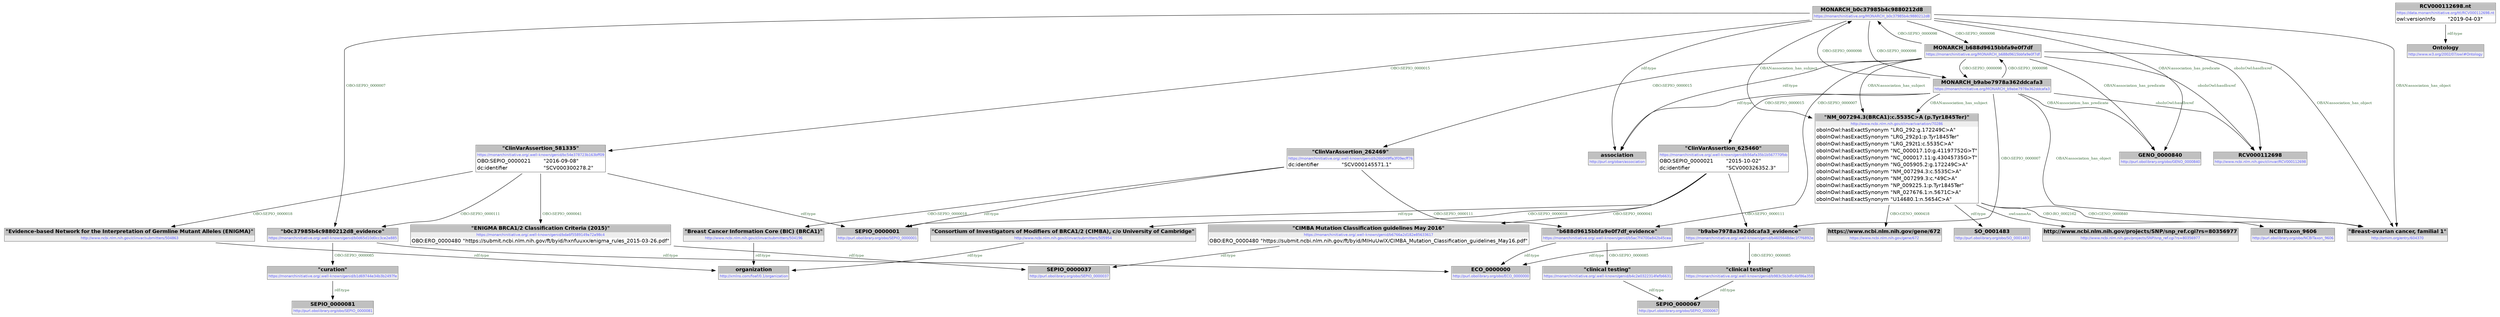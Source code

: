digraph { 
 node [ fontname="DejaVu Sans" ] ; 
	node2 -> node3 [ color=BLACK, label=< <font point-size='10' color='#336633'>OBO:SEPIO_0000098</font> > ] ;
	node3 -> node5 [ color=BLACK, label=< <font point-size='10' color='#336633'>OBO:SEPIO_0000007</font> > ] ;
	node6 -> node2 [ color=BLACK, label=< <font point-size='10' color='#336633'>OBO:SEPIO_0000098</font> > ] ;
	node7 -> node8 [ color=BLACK, label=< <font point-size='10' color='#336633'>rdf:type</font> > ] ;
	node6 -> node3 [ color=BLACK, label=< <font point-size='10' color='#336633'>OBO:SEPIO_0000098</font> > ] ;
	node9 -> node12 [ color=BLACK, label=< <font point-size='10' color='#336633'>OBO:GENO_0000418</font> > ] ;
	node13 -> node14 [ color=BLACK, label=< <font point-size='10' color='#336633'>rdf:type</font> > ] ;
	node17 -> node18 [ color=BLACK, label=< <font point-size='10' color='#336633'>rdf:type</font> > ] ;
	node4 -> node11 [ color=BLACK, label=< <font point-size='10' color='#336633'>OBO:SEPIO_0000041</font> > ] ;
	node6 -> node21 [ color=BLACK, label=< <font point-size='10' color='#336633'>rdf:type</font> > ] ;
	node16 -> node22 [ color=BLACK, label=< <font point-size='10' color='#336633'>rdf:type</font> > ] ;
	node10 -> node23 [ color=BLACK, label=< <font point-size='10' color='#336633'>rdf:type</font> > ] ;
	node2 -> node20 [ color=BLACK, label=< <font point-size='10' color='#336633'>OBO:SEPIO_0000007</font> > ] ;
	node24 -> node25 [ color=BLACK, label=< <font point-size='10' color='#336633'>OBO:SEPIO_0000018</font> > ] ;
	node2 -> node9 [ color=BLACK, label=< <font point-size='10' color='#336633'>OBAN:association_has_subject</font> > ] ;
	node9 -> node26 [ color=BLACK, label=< <font point-size='10' color='#336633'>OBO:RO_0002162</font> > ] ;
	node3 -> node24 [ color=BLACK, label=< <font point-size='10' color='#336633'>OBO:SEPIO_0000015</font> > ] ;
	node24 -> node8 [ color=BLACK, label=< <font point-size='10' color='#336633'>rdf:type</font> > ] ;
	node9 -> node27 [ color=BLACK, label=< <font point-size='10' color='#336633'>owl:sameAs</font> > ] ;
	node4 -> node17 [ color=BLACK, label=< <font point-size='10' color='#336633'>OBO:SEPIO_0000111</font> > ] ;
	node2 -> node28 [ color=BLACK, label=< <font point-size='10' color='#336633'>OBAN:association_has_predicate</font> > ] ;
	node6 -> node4 [ color=BLACK, label=< <font point-size='10' color='#336633'>OBO:SEPIO_0000015</font> > ] ;
	node1 -> node29 [ color=BLACK, label=< <font point-size='10' color='#336633'>rdf:type</font> > ] ;
	node2 -> node21 [ color=BLACK, label=< <font point-size='10' color='#336633'>rdf:type</font> > ] ;
	node5 -> node0 [ color=BLACK, label=< <font point-size='10' color='#336633'>OBO:SEPIO_0000085</font> > ] ;
	node2 -> node30 [ color=BLACK, label=< <font point-size='10' color='#336633'>OBAN:association_has_object</font> > ] ;
	node2 -> node7 [ color=BLACK, label=< <font point-size='10' color='#336633'>OBO:SEPIO_0000015</font> > ] ;
	node24 -> node5 [ color=BLACK, label=< <font point-size='10' color='#336633'>OBO:SEPIO_0000111</font> > ] ;
	node6 -> node9 [ color=BLACK, label=< <font point-size='10' color='#336633'>OBAN:association_has_subject</font> > ] ;
	node2 -> node6 [ color=BLACK, label=< <font point-size='10' color='#336633'>OBO:SEPIO_0000098</font> > ] ;
	node4 -> node16 [ color=BLACK, label=< <font point-size='10' color='#336633'>OBO:SEPIO_0000018</font> > ] ;
	node6 -> node31 [ color=BLACK, label=< <font point-size='10' color='#336633'>oboInOwl:hasdbxref</font> > ] ;
	node3 -> node28 [ color=BLACK, label=< <font point-size='10' color='#336633'>OBAN:association_has_predicate</font> > ] ;
	node3 -> node21 [ color=BLACK, label=< <font point-size='10' color='#336633'>rdf:type</font> > ] ;
	node20 -> node18 [ color=BLACK, label=< <font point-size='10' color='#336633'>rdf:type</font> > ] ;
	node3 -> node2 [ color=BLACK, label=< <font point-size='10' color='#336633'>OBO:SEPIO_0000098</font> > ] ;
	node2 -> node31 [ color=BLACK, label=< <font point-size='10' color='#336633'>oboInOwl:hasdbxref</font> > ] ;
	node6 -> node30 [ color=BLACK, label=< <font point-size='10' color='#336633'>OBAN:association_has_object</font> > ] ;
	node19 -> node32 [ color=BLACK, label=< <font point-size='10' color='#336633'>rdf:type</font> > ] ;
	node15 -> node22 [ color=BLACK, label=< <font point-size='10' color='#336633'>rdf:type</font> > ] ;
	node3 -> node30 [ color=BLACK, label=< <font point-size='10' color='#336633'>OBAN:association_has_object</font> > ] ;
	node5 -> node18 [ color=BLACK, label=< <font point-size='10' color='#336633'>rdf:type</font> > ] ;
	node4 -> node8 [ color=BLACK, label=< <font point-size='10' color='#336633'>rdf:type</font> > ] ;
	node17 -> node19 [ color=BLACK, label=< <font point-size='10' color='#336633'>OBO:SEPIO_0000085</font> > ] ;
	node6 -> node28 [ color=BLACK, label=< <font point-size='10' color='#336633'>OBAN:association_has_predicate</font> > ] ;
	node7 -> node13 [ color=BLACK, label=< <font point-size='10' color='#336633'>OBO:SEPIO_0000041</font> > ] ;
	node20 -> node10 [ color=BLACK, label=< <font point-size='10' color='#336633'>OBO:SEPIO_0000085</font> > ] ;
	node3 -> node6 [ color=BLACK, label=< <font point-size='10' color='#336633'>OBO:SEPIO_0000098</font> > ] ;
	node3 -> node9 [ color=BLACK, label=< <font point-size='10' color='#336633'>OBAN:association_has_subject</font> > ] ;
	node9 -> node33 [ color=BLACK, label=< <font point-size='10' color='#336633'>rdf:type</font> > ] ;
	node11 -> node14 [ color=BLACK, label=< <font point-size='10' color='#336633'>rdf:type</font> > ] ;
	node25 -> node22 [ color=BLACK, label=< <font point-size='10' color='#336633'>rdf:type</font> > ] ;
	node7 -> node15 [ color=BLACK, label=< <font point-size='10' color='#336633'>OBO:SEPIO_0000018</font> > ] ;
	node3 -> node31 [ color=BLACK, label=< <font point-size='10' color='#336633'>oboInOwl:hasdbxref</font> > ] ;
	node9 -> node30 [ color=BLACK, label=< <font point-size='10' color='#336633'>OBO:GENO_0000840</font> > ] ;
	node0 -> node32 [ color=BLACK, label=< <font point-size='10' color='#336633'>rdf:type</font> > ] ;
	node7 -> node20 [ color=BLACK, label=< <font point-size='10' color='#336633'>OBO:SEPIO_0000111</font> > ] ;
	node6 -> node17 [ color=BLACK, label=< <font point-size='10' color='#336633'>OBO:SEPIO_0000007</font> > ] ;
# http://www.ncbi.nlm.nih.gov/clinvar/variation/70286 node9
node9 [ shape=none, color=black label=< <table color='#666666' cellborder='0' cellspacing='0' border='1'><tr><td colspan='2' bgcolor='grey'><B>&quot;NM_007294.3(BRCA1):c.5535C&gt;A (p.Tyr1845Ter)&quot;</B></td></tr><tr><td href='http://www.ncbi.nlm.nih.gov/clinvar/variation/70286' bgcolor='#eeeeee' colspan='2'><font point-size='10' color='#6666ff'>http://www.ncbi.nlm.nih.gov/clinvar/variation/70286</font></td></tr><tr><td align='left'>oboInOwl:hasExactSynonym</td><td align='left'>&quot;LRG_292:g.172249C&gt;A&quot;</td></tr><tr><td align='left'>oboInOwl:hasExactSynonym</td><td align='left'>&quot;LRG_292p1:p.Tyr1845Ter&quot;</td></tr><tr><td align='left'>oboInOwl:hasExactSynonym</td><td align='left'>&quot;LRG_292t1:c.5535C&gt;A&quot;</td></tr><tr><td align='left'>oboInOwl:hasExactSynonym</td><td align='left'>&quot;NC_000017.10:g.41197752G&gt;T&quot;</td></tr><tr><td align='left'>oboInOwl:hasExactSynonym</td><td align='left'>&quot;NC_000017.11:g.43045735G&gt;T&quot;</td></tr><tr><td align='left'>oboInOwl:hasExactSynonym</td><td align='left'>&quot;NG_005905.2:g.172249C&gt;A&quot;</td></tr><tr><td align='left'>oboInOwl:hasExactSynonym</td><td align='left'>&quot;NM_007294.3:c.5535C&gt;A&quot;</td></tr><tr><td align='left'>oboInOwl:hasExactSynonym</td><td align='left'>&quot;NM_007299.3:c.*49C&gt;A&quot;</td></tr><tr><td align='left'>oboInOwl:hasExactSynonym</td><td align='left'>&quot;NP_009225.1:p.Tyr1845Ter&quot;</td></tr><tr><td align='left'>oboInOwl:hasExactSynonym</td><td align='left'>&quot;NR_027676.1:n.5671C&gt;A&quot;</td></tr><tr><td align='left'>oboInOwl:hasExactSynonym</td><td align='left'>&quot;U14680.1:n.5654C&gt;A&quot;</td></tr></table> > ] 
# https://monarchinitiative.org/.well-known/genid/b56afa35b1b567770fbb node4
node4 [ shape=none, color=black label=< <table color='#666666' cellborder='0' cellspacing='0' border='1'><tr><td colspan='2' bgcolor='grey'><B>&quot;ClinVarAssertion_625460&quot;</B></td></tr><tr><td href='https://monarchinitiative.org/.well-known/genid/b56afa35b1b567770fbb' bgcolor='#eeeeee' colspan='2'><font point-size='10' color='#6666ff'>https://monarchinitiative.org/.well-known/genid/b56afa35b1b567770fbb</font></td></tr><tr><td align='left'>OBO:SEPIO_0000021</td><td align='left'>&quot;2015-10-02&quot;</td></tr><tr><td align='left'>dc:identifier</td><td align='left'>&quot;SCV000326352.3&quot;</td></tr></table> > ] 
# https://monarchinitiative.org/.well-known/genid/b1d69744e34b3b2497fe node10
node10 [ shape=none, color=black label=< <table color='#666666' cellborder='0' cellspacing='0' border='1'><tr><td colspan='2' bgcolor='grey'><B>&quot;curation&quot;</B></td></tr><tr><td href='https://monarchinitiative.org/.well-known/genid/b1d69744e34b3b2497fe' bgcolor='#eeeeee' colspan='2'><font point-size='10' color='#6666ff'>https://monarchinitiative.org/.well-known/genid/b1d69744e34b3b2497fe</font></td></tr></table> > ] 
# http://www.ncbi.nlm.nih.gov/clinvar/submitters/504863 node15
node15 [ shape=none, color=black label=< <table color='#666666' cellborder='0' cellspacing='0' border='1'><tr><td colspan='2' bgcolor='grey'><B>&quot;Evidence-based Network for the Interpretation of Germline Mutant Alleles (ENIGMA)&quot;</B></td></tr><tr><td href='http://www.ncbi.nlm.nih.gov/clinvar/submitters/504863' bgcolor='#eeeeee' colspan='2'><font point-size='10' color='#6666ff'>http://www.ncbi.nlm.nih.gov/clinvar/submitters/504863</font></td></tr></table> > ] 
# https://monarchinitiative.org/.well-known/genid/bc54e378723b163bff09 node7
node7 [ shape=none, color=black label=< <table color='#666666' cellborder='0' cellspacing='0' border='1'><tr><td colspan='2' bgcolor='grey'><B>&quot;ClinVarAssertion_581335&quot;</B></td></tr><tr><td href='https://monarchinitiative.org/.well-known/genid/bc54e378723b163bff09' bgcolor='#eeeeee' colspan='2'><font point-size='10' color='#6666ff'>https://monarchinitiative.org/.well-known/genid/bc54e378723b163bff09</font></td></tr><tr><td align='left'>OBO:SEPIO_0000021</td><td align='left'>&quot;2016-09-08&quot;</td></tr><tr><td align='left'>dc:identifier</td><td align='left'>&quot;SCV000300278.2&quot;</td></tr></table> > ] 
# http://purl.obolibrary.org/obo/SEPIO_0000037 node14
node14 [ shape=none, color=black label=< <table color='#666666' cellborder='0' cellspacing='0' border='1'><tr><td colspan='2' bgcolor='grey'><B>SEPIO_0000037</B></td></tr><tr><td href='http://purl.obolibrary.org/obo/SEPIO_0000037' bgcolor='#eeeeee' colspan='2'><font point-size='10' color='#6666ff'>http://purl.obolibrary.org/obo/SEPIO_0000037</font></td></tr></table> > ] 
# http://purl.obolibrary.org/obo/GENO_0000840 node28
node28 [ shape=none, color=black label=< <table color='#666666' cellborder='0' cellspacing='0' border='1'><tr><td colspan='2' bgcolor='grey'><B>GENO_0000840</B></td></tr><tr><td href='http://purl.obolibrary.org/obo/GENO_0000840' bgcolor='#eeeeee' colspan='2'><font point-size='10' color='#6666ff'>http://purl.obolibrary.org/obo/GENO_0000840</font></td></tr></table> > ] 
# http://purl.obolibrary.org/obo/SO_0001483 node33
node33 [ shape=none, color=black label=< <table color='#666666' cellborder='0' cellspacing='0' border='1'><tr><td colspan='2' bgcolor='grey'><B>SO_0001483</B></td></tr><tr><td href='http://purl.obolibrary.org/obo/SO_0001483' bgcolor='#eeeeee' colspan='2'><font point-size='10' color='#6666ff'>http://purl.obolibrary.org/obo/SO_0001483</font></td></tr></table> > ] 
# http://www.w3.org/2002/07/owl#Ontology node29
node29 [ shape=none, color=black label=< <table color='#666666' cellborder='0' cellspacing='0' border='1'><tr><td colspan='2' bgcolor='grey'><B>Ontology</B></td></tr><tr><td href='http://www.w3.org/2002/07/owl#Ontology' bgcolor='#eeeeee' colspan='2'><font point-size='10' color='#6666ff'>http://www.w3.org/2002/07/owl#Ontology</font></td></tr></table> > ] 
# https://data.monarchinitiative.org/ttl/RCV000112698.nt node1
node1 [ shape=none, color=black label=< <table color='#666666' cellborder='0' cellspacing='0' border='1'><tr><td colspan='2' bgcolor='grey'><B>RCV000112698.nt</B></td></tr><tr><td href='https://data.monarchinitiative.org/ttl/RCV000112698.nt' bgcolor='#eeeeee' colspan='2'><font point-size='10' color='#6666ff'>https://data.monarchinitiative.org/ttl/RCV000112698.nt</font></td></tr><tr><td align='left'>owl:versionInfo</td><td align='left'>&quot;2019-04-03&quot;</td></tr></table> > ] 
# https://monarchinitiative.org/MONARCH_b688d9615bbfa9e0f7df node3
node3 [ shape=none, color=black label=< <table color='#666666' cellborder='0' cellspacing='0' border='1'><tr><td colspan='2' bgcolor='grey'><B>MONARCH_b688d9615bbfa9e0f7df</B></td></tr><tr><td href='https://monarchinitiative.org/MONARCH_b688d9615bbfa9e0f7df' bgcolor='#eeeeee' colspan='2'><font point-size='10' color='#6666ff'>https://monarchinitiative.org/MONARCH_b688d9615bbfa9e0f7df</font></td></tr></table> > ] 
# https://monarchinitiative.org/.well-known/genid/bda6f5589149a72a98c4 node13
node13 [ shape=none, color=black label=< <table color='#666666' cellborder='0' cellspacing='0' border='1'><tr><td colspan='2' bgcolor='grey'><B>&quot;ENIGMA BRCA1/2 Classification Criteria (2015)&quot;</B></td></tr><tr><td href='https://monarchinitiative.org/.well-known/genid/bda6f5589149a72a98c4' bgcolor='#eeeeee' colspan='2'><font point-size='10' color='#6666ff'>https://monarchinitiative.org/.well-known/genid/bda6f5589149a72a98c4</font></td></tr><tr><td align='left'>OBO:ERO_0000480</td><td align='left'>&quot;https://submit.ncbi.nlm.nih.gov/ft/byid/hxnfuuxx/enigma_rules_2015-03-26.pdf&quot;</td></tr></table> > ] 
# https://monarchinitiative.org/MONARCH_b9abe7978a362ddcafa3 node6
node6 [ shape=none, color=black label=< <table color='#666666' cellborder='0' cellspacing='0' border='1'><tr><td colspan='2' bgcolor='grey'><B>MONARCH_b9abe7978a362ddcafa3</B></td></tr><tr><td href='https://monarchinitiative.org/MONARCH_b9abe7978a362ddcafa3' bgcolor='#eeeeee' colspan='2'><font point-size='10' color='#6666ff'>https://monarchinitiative.org/MONARCH_b9abe7978a362ddcafa3</font></td></tr></table> > ] 
# https://monarchinitiative.org/.well-known/genid/b26b049ffa3f09ecff76 node24
node24 [ shape=none, color=black label=< <table color='#666666' cellborder='0' cellspacing='0' border='1'><tr><td colspan='2' bgcolor='grey'><B>&quot;ClinVarAssertion_262469&quot;</B></td></tr><tr><td href='https://monarchinitiative.org/.well-known/genid/b26b049ffa3f09ecff76' bgcolor='#eeeeee' colspan='2'><font point-size='10' color='#6666ff'>https://monarchinitiative.org/.well-known/genid/b26b049ffa3f09ecff76</font></td></tr><tr><td align='left'>dc:identifier</td><td align='left'>&quot;SCV000145571.1&quot;</td></tr></table> > ] 
# http://www.ncbi.nlm.nih.gov/clinvar/submitters/504196 node25
node25 [ shape=none, color=black label=< <table color='#666666' cellborder='0' cellspacing='0' border='1'><tr><td colspan='2' bgcolor='grey'><B>&quot;Breast Cancer Information Core (BIC) (BRCA1)&quot;</B></td></tr><tr><td href='http://www.ncbi.nlm.nih.gov/clinvar/submitters/504196' bgcolor='#eeeeee' colspan='2'><font point-size='10' color='#6666ff'>http://www.ncbi.nlm.nih.gov/clinvar/submitters/504196</font></td></tr></table> > ] 
# http://xmlns.com/foaf/0.1/organization node22
node22 [ shape=none, color=black label=< <table color='#666666' cellborder='0' cellspacing='0' border='1'><tr><td colspan='2' bgcolor='grey'><B>organization</B></td></tr><tr><td href='http://xmlns.com/foaf/0.1/organization' bgcolor='#eeeeee' colspan='2'><font point-size='10' color='#6666ff'>http://xmlns.com/foaf/0.1/organization</font></td></tr></table> > ] 
# http://www.ncbi.nlm.nih.gov/clinvar/RCV000112698 node31
node31 [ shape=none, color=black label=< <table color='#666666' cellborder='0' cellspacing='0' border='1'><tr><td colspan='2' bgcolor='grey'><B>RCV000112698</B></td></tr><tr><td href='http://www.ncbi.nlm.nih.gov/clinvar/RCV000112698' bgcolor='#eeeeee' colspan='2'><font point-size='10' color='#6666ff'>http://www.ncbi.nlm.nih.gov/clinvar/RCV000112698</font></td></tr></table> > ] 
# https://monarchinitiative.org/.well-known/genid/b5ac7f4700a842b45cea node5
node5 [ shape=none, color=black label=< <table color='#666666' cellborder='0' cellspacing='0' border='1'><tr><td colspan='2' bgcolor='grey'><B>&quot;b688d9615bbfa9e0f7df_evidence&quot;</B></td></tr><tr><td href='https://monarchinitiative.org/.well-known/genid/b5ac7f4700a842b45cea' bgcolor='#eeeeee' colspan='2'><font point-size='10' color='#6666ff'>https://monarchinitiative.org/.well-known/genid/b5ac7f4700a842b45cea</font></td></tr></table> > ] 
# http://www.ncbi.nlm.nih.gov/projects/SNP/snp_ref.cgi?rs=80356977 node27
node27 [ shape=none, color=black label=< <table color='#666666' cellborder='0' cellspacing='0' border='1'><tr><td colspan='2' bgcolor='grey'><B>http://www.ncbi.nlm.nih.gov/projects/SNP/snp_ref.cgi?rs=80356977</B></td></tr><tr><td href='http://www.ncbi.nlm.nih.gov/projects/SNP/snp_ref.cgi?rs=80356977' bgcolor='#eeeeee' colspan='2'><font point-size='10' color='#6666ff'>http://www.ncbi.nlm.nih.gov/projects/SNP/snp_ref.cgi?rs=80356977</font></td></tr></table> > ] 
# http://purl.obolibrary.org/obo/SEPIO_0000081 node23
node23 [ shape=none, color=black label=< <table color='#666666' cellborder='0' cellspacing='0' border='1'><tr><td colspan='2' bgcolor='grey'><B>SEPIO_0000081</B></td></tr><tr><td href='http://purl.obolibrary.org/obo/SEPIO_0000081' bgcolor='#eeeeee' colspan='2'><font point-size='10' color='#6666ff'>http://purl.obolibrary.org/obo/SEPIO_0000081</font></td></tr></table> > ] 
# http://purl.obolibrary.org/obo/NCBITaxon_9606 node26
node26 [ shape=none, color=black label=< <table color='#666666' cellborder='0' cellspacing='0' border='1'><tr><td colspan='2' bgcolor='grey'><B>NCBITaxon_9606</B></td></tr><tr><td href='http://purl.obolibrary.org/obo/NCBITaxon_9606' bgcolor='#eeeeee' colspan='2'><font point-size='10' color='#6666ff'>http://purl.obolibrary.org/obo/NCBITaxon_9606</font></td></tr></table> > ] 
# https://monarchinitiative.org/MONARCH_b0c37985b4c9880212d8 node2
node2 [ shape=none, color=black label=< <table color='#666666' cellborder='0' cellspacing='0' border='1'><tr><td colspan='2' bgcolor='grey'><B>MONARCH_b0c37985b4c9880212d8</B></td></tr><tr><td href='https://monarchinitiative.org/MONARCH_b0c37985b4c9880212d8' bgcolor='#eeeeee' colspan='2'><font point-size='10' color='#6666ff'>https://monarchinitiative.org/MONARCH_b0c37985b4c9880212d8</font></td></tr></table> > ] 
# https://monarchinitiative.org/.well-known/genid/b983c5b3dfc4bf86a358 node19
node19 [ shape=none, color=black label=< <table color='#666666' cellborder='0' cellspacing='0' border='1'><tr><td colspan='2' bgcolor='grey'><B>&quot;clinical testing&quot;</B></td></tr><tr><td href='https://monarchinitiative.org/.well-known/genid/b983c5b3dfc4bf86a358' bgcolor='#eeeeee' colspan='2'><font point-size='10' color='#6666ff'>https://monarchinitiative.org/.well-known/genid/b983c5b3dfc4bf86a358</font></td></tr></table> > ] 
# http://omim.org/entry/604370 node30
node30 [ shape=none, color=black label=< <table color='#666666' cellborder='0' cellspacing='0' border='1'><tr><td colspan='2' bgcolor='grey'><B>&quot;Breast-ovarian cancer, familial 1&quot;</B></td></tr><tr><td href='http://omim.org/entry/604370' bgcolor='#eeeeee' colspan='2'><font point-size='10' color='#6666ff'>http://omim.org/entry/604370</font></td></tr></table> > ] 
# https://monarchinitiative.org/.well-known/genid/b6766a2d182e85633617 node11
node11 [ shape=none, color=black label=< <table color='#666666' cellborder='0' cellspacing='0' border='1'><tr><td colspan='2' bgcolor='grey'><B>&quot;CIMBA Mutation Classification guidelines May 2016&quot;</B></td></tr><tr><td href='https://monarchinitiative.org/.well-known/genid/b6766a2d182e85633617' bgcolor='#eeeeee' colspan='2'><font point-size='10' color='#6666ff'>https://monarchinitiative.org/.well-known/genid/b6766a2d182e85633617</font></td></tr><tr><td align='left'>OBO:ERO_0000480</td><td align='left'>&quot;https://submit.ncbi.nlm.nih.gov/ft/byid/MIHuUwlX/CIMBA_Mutation_Classification_guidelines_May16.pdf&quot;</td></tr></table> > ] 
# https://monarchinitiative.org/.well-known/genid/b0d65d10d0cc3ce2e885 node20
node20 [ shape=none, color=black label=< <table color='#666666' cellborder='0' cellspacing='0' border='1'><tr><td colspan='2' bgcolor='grey'><B>&quot;b0c37985b4c9880212d8_evidence&quot;</B></td></tr><tr><td href='https://monarchinitiative.org/.well-known/genid/b0d65d10d0cc3ce2e885' bgcolor='#eeeeee' colspan='2'><font point-size='10' color='#6666ff'>https://monarchinitiative.org/.well-known/genid/b0d65d10d0cc3ce2e885</font></td></tr></table> > ] 
# https://www.ncbi.nlm.nih.gov/gene/672 node12
node12 [ shape=none, color=black label=< <table color='#666666' cellborder='0' cellspacing='0' border='1'><tr><td colspan='2' bgcolor='grey'><B>https://www.ncbi.nlm.nih.gov/gene/672</B></td></tr><tr><td href='https://www.ncbi.nlm.nih.gov/gene/672' bgcolor='#eeeeee' colspan='2'><font point-size='10' color='#6666ff'>https://www.ncbi.nlm.nih.gov/gene/672</font></td></tr></table> > ] 
# http://purl.org/oban/association node21
node21 [ shape=none, color=black label=< <table color='#666666' cellborder='0' cellspacing='0' border='1'><tr><td colspan='2' bgcolor='grey'><B>association</B></td></tr><tr><td href='http://purl.org/oban/association' bgcolor='#eeeeee' colspan='2'><font point-size='10' color='#6666ff'>http://purl.org/oban/association</font></td></tr></table> > ] 
# http://purl.obolibrary.org/obo/SEPIO_0000067 node32
node32 [ shape=none, color=black label=< <table color='#666666' cellborder='0' cellspacing='0' border='1'><tr><td colspan='2' bgcolor='grey'><B>SEPIO_0000067</B></td></tr><tr><td href='http://purl.obolibrary.org/obo/SEPIO_0000067' bgcolor='#eeeeee' colspan='2'><font point-size='10' color='#6666ff'>http://purl.obolibrary.org/obo/SEPIO_0000067</font></td></tr></table> > ] 
# http://purl.obolibrary.org/obo/SEPIO_0000001 node8
node8 [ shape=none, color=black label=< <table color='#666666' cellborder='0' cellspacing='0' border='1'><tr><td colspan='2' bgcolor='grey'><B>SEPIO_0000001</B></td></tr><tr><td href='http://purl.obolibrary.org/obo/SEPIO_0000001' bgcolor='#eeeeee' colspan='2'><font point-size='10' color='#6666ff'>http://purl.obolibrary.org/obo/SEPIO_0000001</font></td></tr></table> > ] 
# https://monarchinitiative.org/.well-known/genid/b4c2e0322314fefb6631 node0
node0 [ shape=none, color=black label=< <table color='#666666' cellborder='0' cellspacing='0' border='1'><tr><td colspan='2' bgcolor='grey'><B>&quot;clinical testing&quot;</B></td></tr><tr><td href='https://monarchinitiative.org/.well-known/genid/b4c2e0322314fefb6631' bgcolor='#eeeeee' colspan='2'><font point-size='10' color='#6666ff'>https://monarchinitiative.org/.well-known/genid/b4c2e0322314fefb6631</font></td></tr></table> > ] 
# http://www.ncbi.nlm.nih.gov/clinvar/submitters/505954 node16
node16 [ shape=none, color=black label=< <table color='#666666' cellborder='0' cellspacing='0' border='1'><tr><td colspan='2' bgcolor='grey'><B>&quot;Consortium of Investigators of Modifiers of BRCA1/2 (CIMBA), c/o University of Cambridge&quot;</B></td></tr><tr><td href='http://www.ncbi.nlm.nih.gov/clinvar/submitters/505954' bgcolor='#eeeeee' colspan='2'><font point-size='10' color='#6666ff'>http://www.ncbi.nlm.nih.gov/clinvar/submitters/505954</font></td></tr></table> > ] 
# http://purl.obolibrary.org/obo/ECO_0000000 node18
node18 [ shape=none, color=black label=< <table color='#666666' cellborder='0' cellspacing='0' border='1'><tr><td colspan='2' bgcolor='grey'><B>ECO_0000000</B></td></tr><tr><td href='http://purl.obolibrary.org/obo/ECO_0000000' bgcolor='#eeeeee' colspan='2'><font point-size='10' color='#6666ff'>http://purl.obolibrary.org/obo/ECO_0000000</font></td></tr></table> > ] 
# https://monarchinitiative.org/.well-known/genid/b4605648dac1f7f6892e node17
node17 [ shape=none, color=black label=< <table color='#666666' cellborder='0' cellspacing='0' border='1'><tr><td colspan='2' bgcolor='grey'><B>&quot;b9abe7978a362ddcafa3_evidence&quot;</B></td></tr><tr><td href='https://monarchinitiative.org/.well-known/genid/b4605648dac1f7f6892e' bgcolor='#eeeeee' colspan='2'><font point-size='10' color='#6666ff'>https://monarchinitiative.org/.well-known/genid/b4605648dac1f7f6892e</font></td></tr></table> > ] 
}
